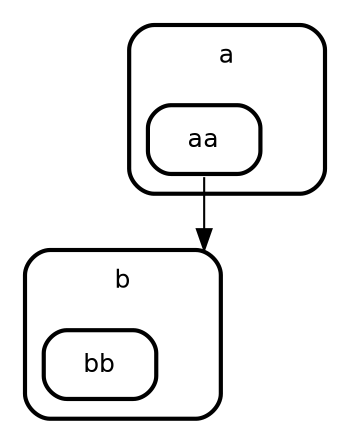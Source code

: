 digraph "state transitions" {
  fontname="Helvetica" fontsize=12 penwidth=2.0 splines=true ordering=out compound=true overlap=scale nodesep=0.3 ranksep=0.1
  node [shape=plaintext style=filled fillcolor="#FFFFFF01" fontname=Helvetica fontsize=12 penwidth=2.0]
  edge [fontname=Helvetica fontsize=10]

    subgraph "cluster_a" {
      class="state regular" color="black" label= <
      <table cellborder="0" border="0">
        <tr><td>a</td></tr>
      </table>
      > style=rounded penwidth=2.0
      "a" [shape=point style=invis margin=0 width=0 height=0 fixedsize=true]
        "aa" [margin=0 class="state regular" color="black" label= <
      <table align="center" cellborder="0" border="2" style="rounded" width="48">
        <tr><td width="48" cellpadding="7">aa</td></tr>
      </table>
    >]
  
    }
    subgraph "cluster_b" {
      class="state regular" color="black" label= <
      <table cellborder="0" border="0">
        <tr><td>b</td></tr>
      </table>
      > style=rounded penwidth=2.0
      "b" [shape=point style=invis margin=0 width=0 height=0 fixedsize=true]
        "bb" [margin=0 class="state regular" color="black" label= <
      <table align="center" cellborder="0" border="2" style="rounded" width="48">
        <tr><td width="48" cellpadding="7">bb</td></tr>
      </table>
    >]
  
    }

    "aa" -> "b" [label="    \l" lhead="cluster_b" color="black" fontcolor="black" class="transition"]
}

